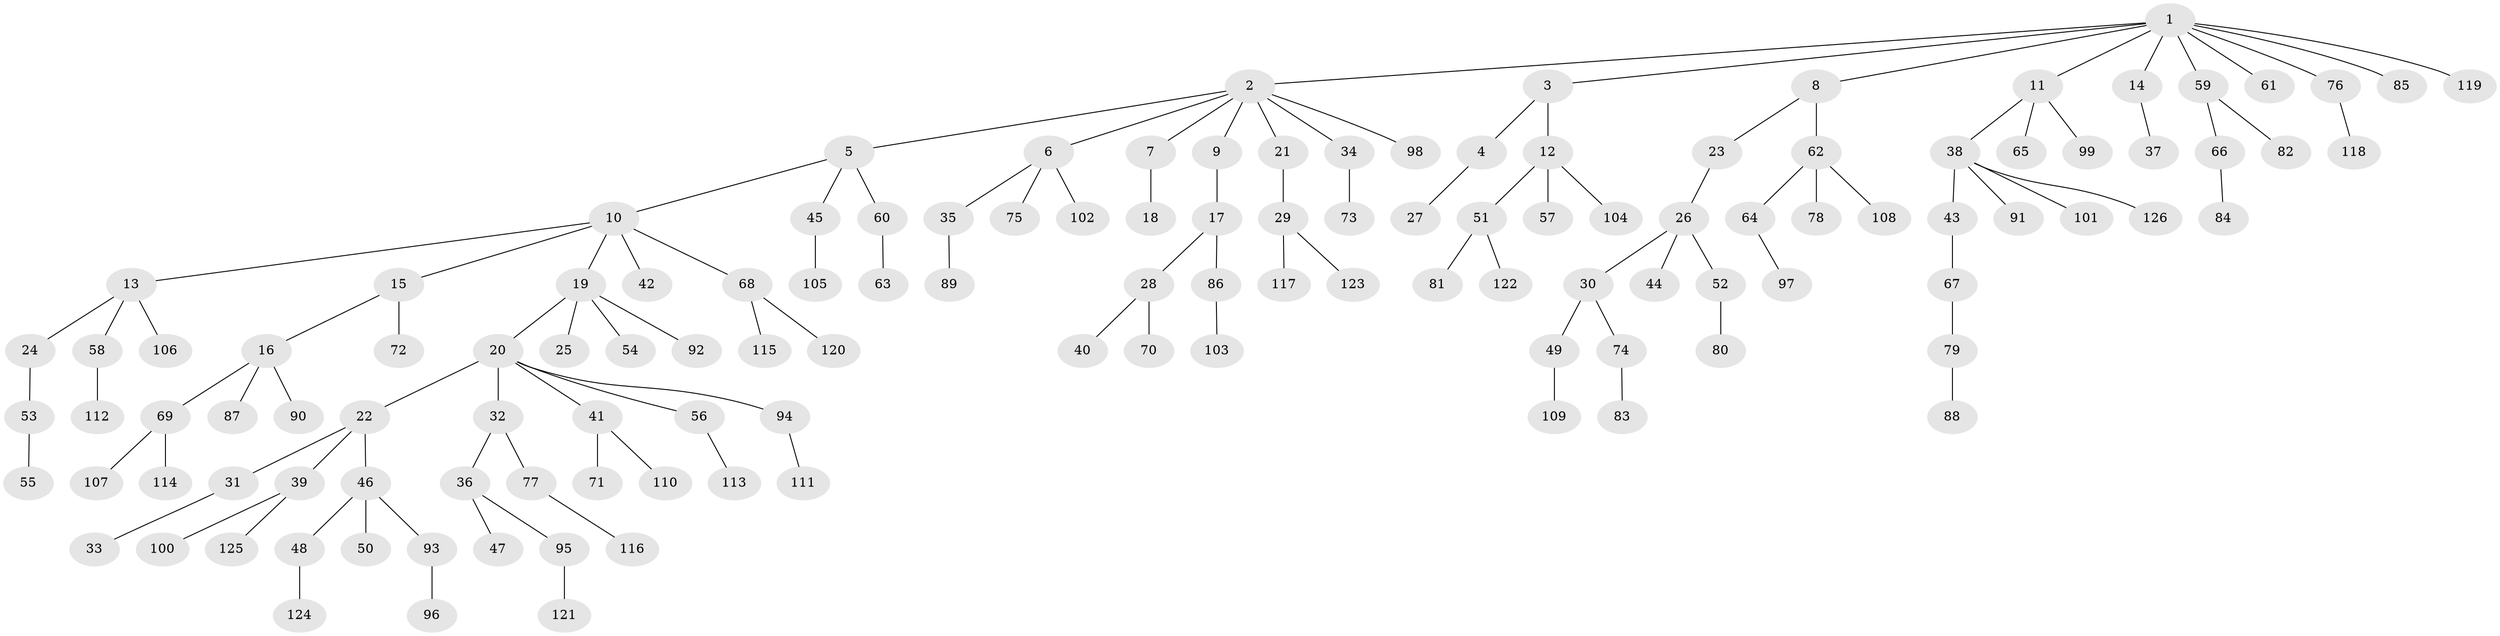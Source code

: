 // Generated by graph-tools (version 1.1) at 2025/15/03/09/25 04:15:31]
// undirected, 126 vertices, 125 edges
graph export_dot {
graph [start="1"]
  node [color=gray90,style=filled];
  1;
  2;
  3;
  4;
  5;
  6;
  7;
  8;
  9;
  10;
  11;
  12;
  13;
  14;
  15;
  16;
  17;
  18;
  19;
  20;
  21;
  22;
  23;
  24;
  25;
  26;
  27;
  28;
  29;
  30;
  31;
  32;
  33;
  34;
  35;
  36;
  37;
  38;
  39;
  40;
  41;
  42;
  43;
  44;
  45;
  46;
  47;
  48;
  49;
  50;
  51;
  52;
  53;
  54;
  55;
  56;
  57;
  58;
  59;
  60;
  61;
  62;
  63;
  64;
  65;
  66;
  67;
  68;
  69;
  70;
  71;
  72;
  73;
  74;
  75;
  76;
  77;
  78;
  79;
  80;
  81;
  82;
  83;
  84;
  85;
  86;
  87;
  88;
  89;
  90;
  91;
  92;
  93;
  94;
  95;
  96;
  97;
  98;
  99;
  100;
  101;
  102;
  103;
  104;
  105;
  106;
  107;
  108;
  109;
  110;
  111;
  112;
  113;
  114;
  115;
  116;
  117;
  118;
  119;
  120;
  121;
  122;
  123;
  124;
  125;
  126;
  1 -- 2;
  1 -- 3;
  1 -- 8;
  1 -- 11;
  1 -- 14;
  1 -- 59;
  1 -- 61;
  1 -- 76;
  1 -- 85;
  1 -- 119;
  2 -- 5;
  2 -- 6;
  2 -- 7;
  2 -- 9;
  2 -- 21;
  2 -- 34;
  2 -- 98;
  3 -- 4;
  3 -- 12;
  4 -- 27;
  5 -- 10;
  5 -- 45;
  5 -- 60;
  6 -- 35;
  6 -- 75;
  6 -- 102;
  7 -- 18;
  8 -- 23;
  8 -- 62;
  9 -- 17;
  10 -- 13;
  10 -- 15;
  10 -- 19;
  10 -- 42;
  10 -- 68;
  11 -- 38;
  11 -- 65;
  11 -- 99;
  12 -- 51;
  12 -- 57;
  12 -- 104;
  13 -- 24;
  13 -- 58;
  13 -- 106;
  14 -- 37;
  15 -- 16;
  15 -- 72;
  16 -- 69;
  16 -- 87;
  16 -- 90;
  17 -- 28;
  17 -- 86;
  19 -- 20;
  19 -- 25;
  19 -- 54;
  19 -- 92;
  20 -- 22;
  20 -- 32;
  20 -- 41;
  20 -- 56;
  20 -- 94;
  21 -- 29;
  22 -- 31;
  22 -- 39;
  22 -- 46;
  23 -- 26;
  24 -- 53;
  26 -- 30;
  26 -- 44;
  26 -- 52;
  28 -- 40;
  28 -- 70;
  29 -- 117;
  29 -- 123;
  30 -- 49;
  30 -- 74;
  31 -- 33;
  32 -- 36;
  32 -- 77;
  34 -- 73;
  35 -- 89;
  36 -- 47;
  36 -- 95;
  38 -- 43;
  38 -- 91;
  38 -- 101;
  38 -- 126;
  39 -- 100;
  39 -- 125;
  41 -- 71;
  41 -- 110;
  43 -- 67;
  45 -- 105;
  46 -- 48;
  46 -- 50;
  46 -- 93;
  48 -- 124;
  49 -- 109;
  51 -- 81;
  51 -- 122;
  52 -- 80;
  53 -- 55;
  56 -- 113;
  58 -- 112;
  59 -- 66;
  59 -- 82;
  60 -- 63;
  62 -- 64;
  62 -- 78;
  62 -- 108;
  64 -- 97;
  66 -- 84;
  67 -- 79;
  68 -- 115;
  68 -- 120;
  69 -- 107;
  69 -- 114;
  74 -- 83;
  76 -- 118;
  77 -- 116;
  79 -- 88;
  86 -- 103;
  93 -- 96;
  94 -- 111;
  95 -- 121;
}
